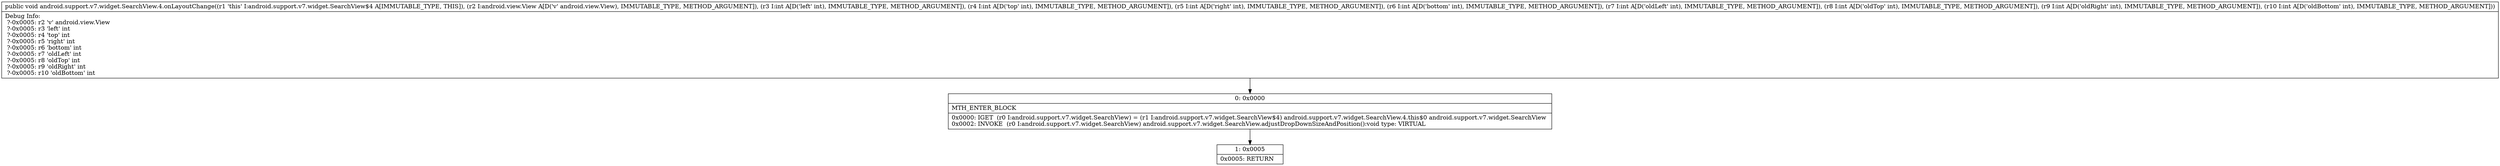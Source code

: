 digraph "CFG forandroid.support.v7.widget.SearchView.4.onLayoutChange(Landroid\/view\/View;IIIIIIII)V" {
Node_0 [shape=record,label="{0\:\ 0x0000|MTH_ENTER_BLOCK\l|0x0000: IGET  (r0 I:android.support.v7.widget.SearchView) = (r1 I:android.support.v7.widget.SearchView$4) android.support.v7.widget.SearchView.4.this$0 android.support.v7.widget.SearchView \l0x0002: INVOKE  (r0 I:android.support.v7.widget.SearchView) android.support.v7.widget.SearchView.adjustDropDownSizeAndPosition():void type: VIRTUAL \l}"];
Node_1 [shape=record,label="{1\:\ 0x0005|0x0005: RETURN   \l}"];
MethodNode[shape=record,label="{public void android.support.v7.widget.SearchView.4.onLayoutChange((r1 'this' I:android.support.v7.widget.SearchView$4 A[IMMUTABLE_TYPE, THIS]), (r2 I:android.view.View A[D('v' android.view.View), IMMUTABLE_TYPE, METHOD_ARGUMENT]), (r3 I:int A[D('left' int), IMMUTABLE_TYPE, METHOD_ARGUMENT]), (r4 I:int A[D('top' int), IMMUTABLE_TYPE, METHOD_ARGUMENT]), (r5 I:int A[D('right' int), IMMUTABLE_TYPE, METHOD_ARGUMENT]), (r6 I:int A[D('bottom' int), IMMUTABLE_TYPE, METHOD_ARGUMENT]), (r7 I:int A[D('oldLeft' int), IMMUTABLE_TYPE, METHOD_ARGUMENT]), (r8 I:int A[D('oldTop' int), IMMUTABLE_TYPE, METHOD_ARGUMENT]), (r9 I:int A[D('oldRight' int), IMMUTABLE_TYPE, METHOD_ARGUMENT]), (r10 I:int A[D('oldBottom' int), IMMUTABLE_TYPE, METHOD_ARGUMENT]))  | Debug Info:\l  ?\-0x0005: r2 'v' android.view.View\l  ?\-0x0005: r3 'left' int\l  ?\-0x0005: r4 'top' int\l  ?\-0x0005: r5 'right' int\l  ?\-0x0005: r6 'bottom' int\l  ?\-0x0005: r7 'oldLeft' int\l  ?\-0x0005: r8 'oldTop' int\l  ?\-0x0005: r9 'oldRight' int\l  ?\-0x0005: r10 'oldBottom' int\l}"];
MethodNode -> Node_0;
Node_0 -> Node_1;
}

